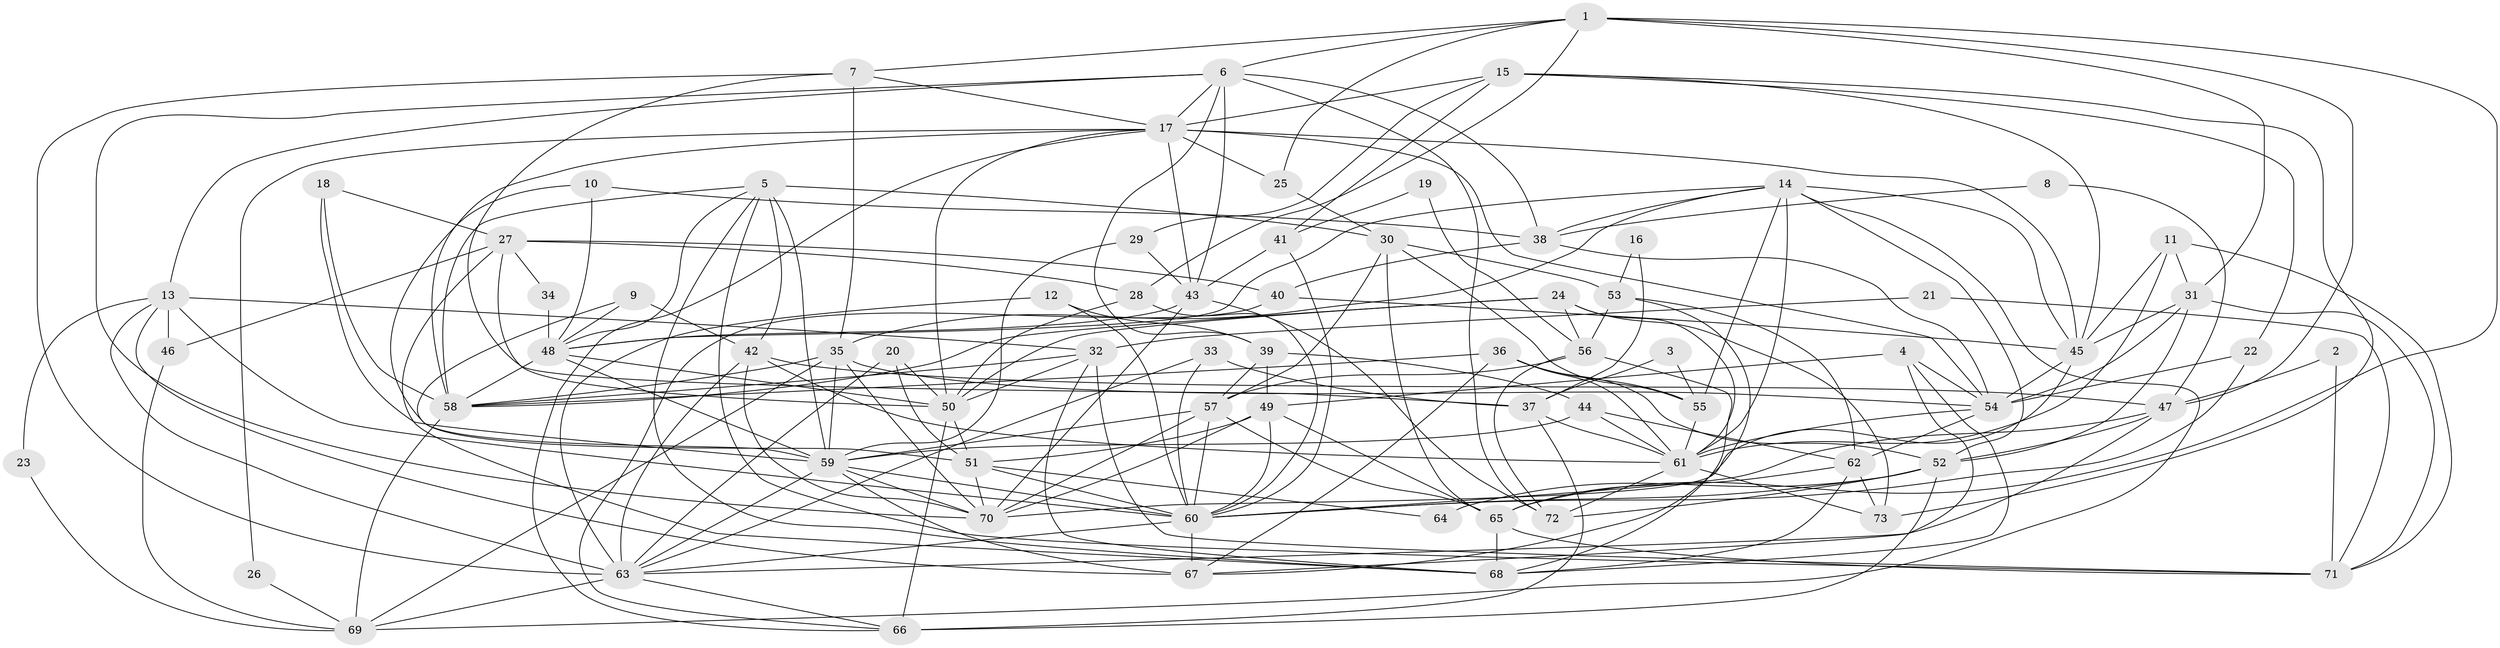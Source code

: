 // original degree distribution, {4: 0.2602739726027397, 5: 0.1232876712328767, 3: 0.2876712328767123, 6: 0.0821917808219178, 2: 0.15753424657534246, 7: 0.0547945205479452, 8: 0.0273972602739726, 10: 0.00684931506849315}
// Generated by graph-tools (version 1.1) at 2025/50/03/09/25 03:50:14]
// undirected, 73 vertices, 206 edges
graph export_dot {
graph [start="1"]
  node [color=gray90,style=filled];
  1;
  2;
  3;
  4;
  5;
  6;
  7;
  8;
  9;
  10;
  11;
  12;
  13;
  14;
  15;
  16;
  17;
  18;
  19;
  20;
  21;
  22;
  23;
  24;
  25;
  26;
  27;
  28;
  29;
  30;
  31;
  32;
  33;
  34;
  35;
  36;
  37;
  38;
  39;
  40;
  41;
  42;
  43;
  44;
  45;
  46;
  47;
  48;
  49;
  50;
  51;
  52;
  53;
  54;
  55;
  56;
  57;
  58;
  59;
  60;
  61;
  62;
  63;
  64;
  65;
  66;
  67;
  68;
  69;
  70;
  71;
  72;
  73;
  1 -- 6 [weight=1.0];
  1 -- 7 [weight=1.0];
  1 -- 25 [weight=1.0];
  1 -- 28 [weight=1.0];
  1 -- 31 [weight=1.0];
  1 -- 47 [weight=1.0];
  1 -- 65 [weight=1.0];
  2 -- 47 [weight=1.0];
  2 -- 71 [weight=1.0];
  3 -- 37 [weight=1.0];
  3 -- 55 [weight=1.0];
  4 -- 49 [weight=1.0];
  4 -- 54 [weight=1.0];
  4 -- 67 [weight=1.0];
  4 -- 68 [weight=1.0];
  5 -- 30 [weight=1.0];
  5 -- 42 [weight=1.0];
  5 -- 48 [weight=1.0];
  5 -- 58 [weight=1.0];
  5 -- 59 [weight=1.0];
  5 -- 68 [weight=1.0];
  5 -- 71 [weight=1.0];
  6 -- 13 [weight=1.0];
  6 -- 17 [weight=1.0];
  6 -- 38 [weight=1.0];
  6 -- 39 [weight=1.0];
  6 -- 43 [weight=1.0];
  6 -- 70 [weight=1.0];
  6 -- 72 [weight=1.0];
  7 -- 17 [weight=1.0];
  7 -- 35 [weight=1.0];
  7 -- 37 [weight=1.0];
  7 -- 63 [weight=1.0];
  8 -- 38 [weight=1.0];
  8 -- 47 [weight=1.0];
  9 -- 42 [weight=1.0];
  9 -- 48 [weight=1.0];
  9 -- 59 [weight=1.0];
  10 -- 38 [weight=1.0];
  10 -- 48 [weight=1.0];
  10 -- 51 [weight=1.0];
  11 -- 31 [weight=1.0];
  11 -- 45 [weight=1.0];
  11 -- 61 [weight=1.0];
  11 -- 71 [weight=1.0];
  12 -- 39 [weight=1.0];
  12 -- 60 [weight=1.0];
  12 -- 63 [weight=1.0];
  13 -- 23 [weight=1.0];
  13 -- 32 [weight=1.0];
  13 -- 46 [weight=1.0];
  13 -- 60 [weight=1.0];
  13 -- 63 [weight=1.0];
  13 -- 67 [weight=1.0];
  14 -- 35 [weight=1.0];
  14 -- 38 [weight=1.0];
  14 -- 45 [weight=1.0];
  14 -- 48 [weight=1.0];
  14 -- 52 [weight=1.0];
  14 -- 55 [weight=1.0];
  14 -- 61 [weight=1.0];
  14 -- 69 [weight=1.0];
  15 -- 17 [weight=1.0];
  15 -- 22 [weight=1.0];
  15 -- 29 [weight=1.0];
  15 -- 41 [weight=1.0];
  15 -- 45 [weight=1.0];
  15 -- 73 [weight=1.0];
  16 -- 37 [weight=1.0];
  16 -- 53 [weight=1.0];
  17 -- 25 [weight=1.0];
  17 -- 26 [weight=1.0];
  17 -- 43 [weight=1.0];
  17 -- 45 [weight=1.0];
  17 -- 50 [weight=1.0];
  17 -- 54 [weight=1.0];
  17 -- 58 [weight=1.0];
  17 -- 66 [weight=1.0];
  18 -- 27 [weight=1.0];
  18 -- 58 [weight=1.0];
  18 -- 59 [weight=1.0];
  19 -- 41 [weight=1.0];
  19 -- 56 [weight=1.0];
  20 -- 50 [weight=1.0];
  20 -- 51 [weight=1.0];
  20 -- 63 [weight=1.0];
  21 -- 32 [weight=1.0];
  21 -- 71 [weight=1.0];
  22 -- 54 [weight=1.0];
  22 -- 60 [weight=1.0];
  23 -- 69 [weight=1.0];
  24 -- 50 [weight=1.0];
  24 -- 56 [weight=1.0];
  24 -- 58 [weight=2.0];
  24 -- 61 [weight=1.0];
  24 -- 73 [weight=1.0];
  25 -- 30 [weight=1.0];
  26 -- 69 [weight=1.0];
  27 -- 28 [weight=1.0];
  27 -- 34 [weight=1.0];
  27 -- 40 [weight=1.0];
  27 -- 46 [weight=1.0];
  27 -- 50 [weight=1.0];
  27 -- 68 [weight=1.0];
  28 -- 50 [weight=1.0];
  28 -- 60 [weight=1.0];
  29 -- 43 [weight=1.0];
  29 -- 59 [weight=1.0];
  30 -- 53 [weight=1.0];
  30 -- 55 [weight=1.0];
  30 -- 57 [weight=1.0];
  30 -- 65 [weight=1.0];
  31 -- 45 [weight=1.0];
  31 -- 52 [weight=1.0];
  31 -- 54 [weight=1.0];
  31 -- 71 [weight=1.0];
  32 -- 50 [weight=1.0];
  32 -- 58 [weight=1.0];
  32 -- 68 [weight=1.0];
  32 -- 71 [weight=1.0];
  33 -- 37 [weight=1.0];
  33 -- 60 [weight=1.0];
  33 -- 63 [weight=1.0];
  34 -- 48 [weight=1.0];
  35 -- 54 [weight=1.0];
  35 -- 58 [weight=1.0];
  35 -- 59 [weight=1.0];
  35 -- 69 [weight=1.0];
  35 -- 70 [weight=1.0];
  36 -- 52 [weight=1.0];
  36 -- 55 [weight=1.0];
  36 -- 58 [weight=1.0];
  36 -- 61 [weight=1.0];
  36 -- 67 [weight=1.0];
  37 -- 61 [weight=1.0];
  37 -- 66 [weight=1.0];
  38 -- 40 [weight=1.0];
  38 -- 54 [weight=1.0];
  39 -- 44 [weight=1.0];
  39 -- 49 [weight=1.0];
  39 -- 57 [weight=1.0];
  40 -- 45 [weight=1.0];
  40 -- 66 [weight=1.0];
  41 -- 43 [weight=1.0];
  41 -- 60 [weight=1.0];
  42 -- 47 [weight=1.0];
  42 -- 61 [weight=1.0];
  42 -- 63 [weight=1.0];
  42 -- 70 [weight=1.0];
  43 -- 48 [weight=1.0];
  43 -- 70 [weight=1.0];
  43 -- 72 [weight=1.0];
  44 -- 59 [weight=1.0];
  44 -- 61 [weight=1.0];
  44 -- 62 [weight=1.0];
  45 -- 54 [weight=1.0];
  45 -- 70 [weight=2.0];
  46 -- 69 [weight=1.0];
  47 -- 52 [weight=1.0];
  47 -- 60 [weight=1.0];
  47 -- 63 [weight=1.0];
  48 -- 50 [weight=1.0];
  48 -- 58 [weight=1.0];
  48 -- 59 [weight=1.0];
  49 -- 51 [weight=1.0];
  49 -- 60 [weight=1.0];
  49 -- 65 [weight=1.0];
  49 -- 70 [weight=1.0];
  50 -- 51 [weight=1.0];
  50 -- 66 [weight=2.0];
  51 -- 60 [weight=2.0];
  51 -- 64 [weight=1.0];
  51 -- 70 [weight=1.0];
  52 -- 60 [weight=1.0];
  52 -- 64 [weight=1.0];
  52 -- 66 [weight=1.0];
  52 -- 72 [weight=1.0];
  53 -- 56 [weight=1.0];
  53 -- 62 [weight=1.0];
  53 -- 67 [weight=1.0];
  54 -- 61 [weight=1.0];
  54 -- 62 [weight=1.0];
  55 -- 61 [weight=1.0];
  56 -- 57 [weight=1.0];
  56 -- 68 [weight=1.0];
  56 -- 72 [weight=1.0];
  57 -- 59 [weight=1.0];
  57 -- 60 [weight=1.0];
  57 -- 65 [weight=1.0];
  57 -- 70 [weight=1.0];
  58 -- 69 [weight=1.0];
  59 -- 60 [weight=1.0];
  59 -- 63 [weight=1.0];
  59 -- 67 [weight=1.0];
  59 -- 70 [weight=1.0];
  60 -- 63 [weight=1.0];
  60 -- 67 [weight=2.0];
  61 -- 72 [weight=1.0];
  61 -- 73 [weight=1.0];
  62 -- 65 [weight=1.0];
  62 -- 68 [weight=1.0];
  62 -- 73 [weight=1.0];
  63 -- 66 [weight=1.0];
  63 -- 69 [weight=2.0];
  65 -- 68 [weight=1.0];
  65 -- 71 [weight=1.0];
}
